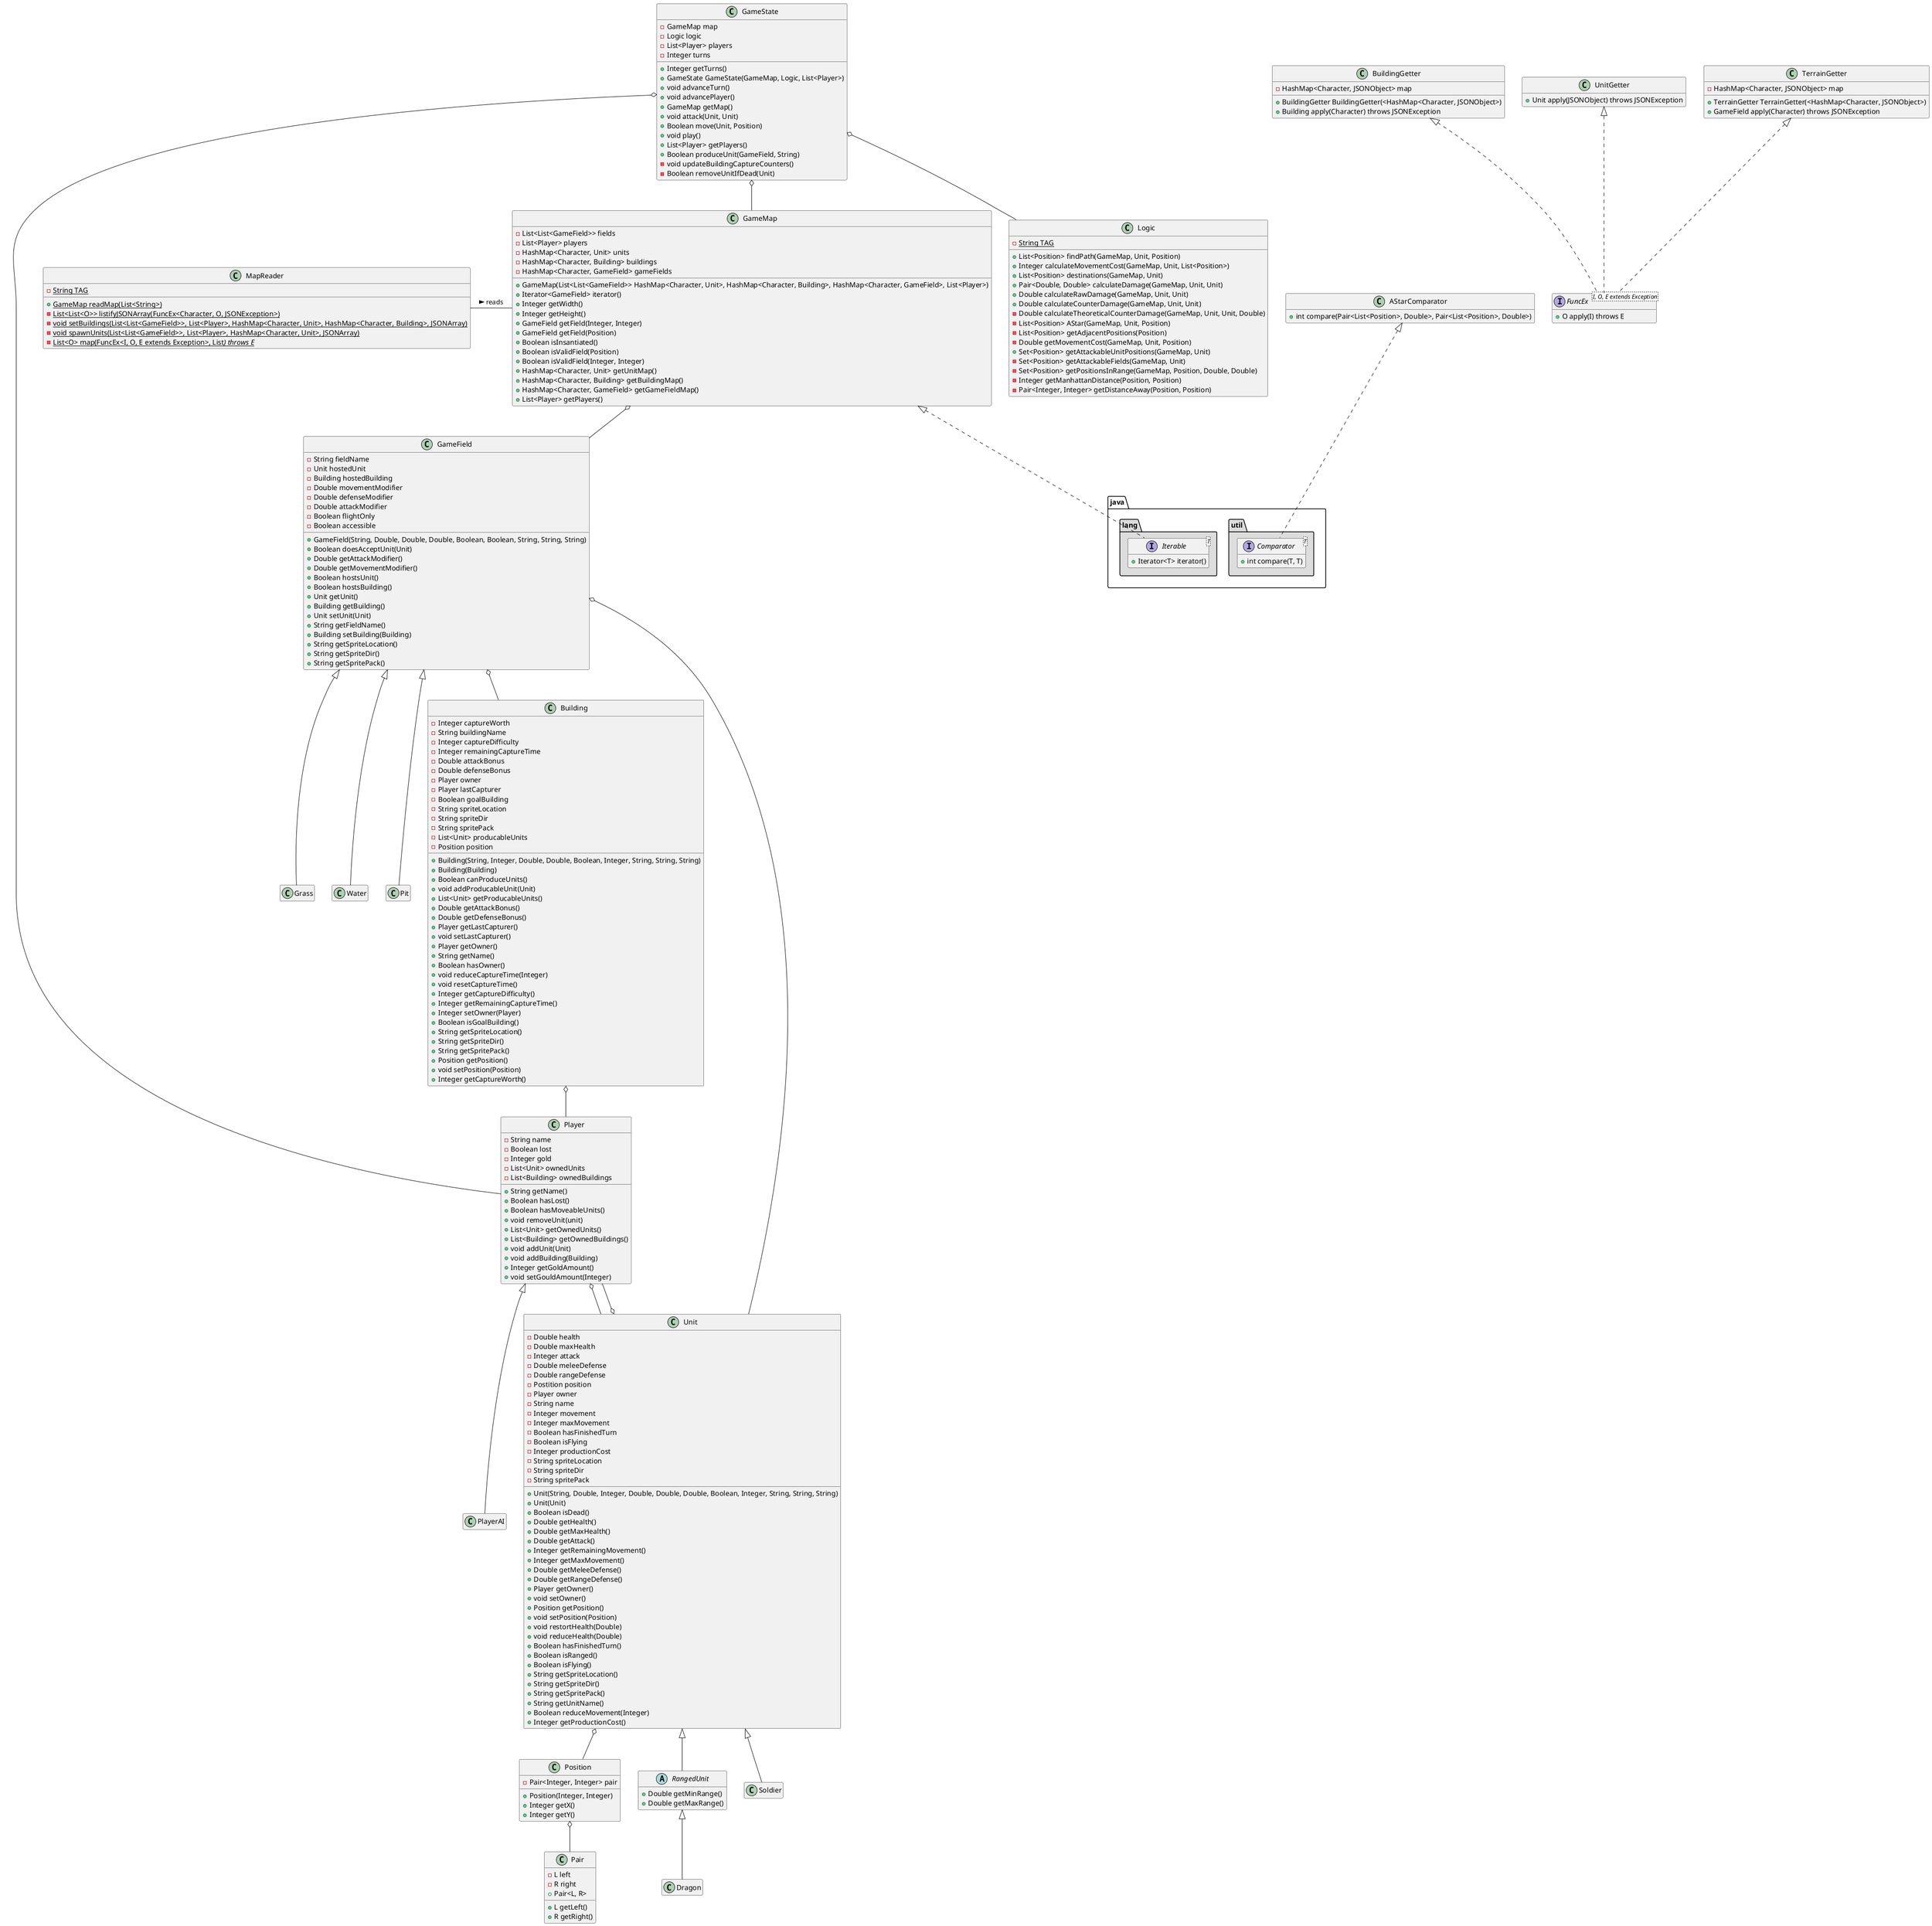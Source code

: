 @startuml
GameState o-- GameMap
GameState o-- Logic
GameState o-- Player
Building o-- Player
MapReader - GameMap : reads >
GameMap o-- GameField
GameMap <|.. java.lang.Iterable
GameField o-- Building
GameField o-- Unit
Position o-- Pair
Unit o-- Position
Unit o-- Player
Player o-- Unit
Player <|-- PlayerAI
Unit <|-- RangedUnit
RangedUnit <|-- Dragon
Unit <|-- Soldier
GameField <|-- Grass
GameField <|-- Water
GameField <|-- Pit
BuildingGetter <|.. FuncEx
UnitGetter <|.. FuncEx
TerrainGetter <|.. FuncEx
AStarComparator <|.. java.util.Comparator

class GameState {
      -GameMap map
      -Logic logic
      -List<Player> players
      -Integer turns
      +Integer getTurns()
      +GameState GameState(GameMap, Logic, List<Player>)
      +void advanceTurn()
      +void advancePlayer()
      +GameMap getMap()
      +void attack(Unit, Unit)
      +Boolean move(Unit, Position)
      +void play()
      +List<Player> getPlayers()
      +Boolean produceUnit(GameField, String)
      -void updateBuildingCaptureCounters()
      -Boolean removeUnitIfDead(Unit)
      
}

class GameMap {
      -List<List<GameField>> fields
      -List<Player> players
      -HashMap<Character, Unit> units
      -HashMap<Character, Building> buildings
      -HashMap<Character, GameField> gameFields
      +GameMap(List<List<GameField>> HashMap<Character, Unit>, HashMap<Character, Building>, HashMap<Character, GameField>, List<Player>)
      +Iterator<GameField> iterator()
      +Integer getWidth()
      +Integer getHeight()
      +GameField getField(Integer, Integer)
      +GameField getField(Position)
      +Boolean isInsantiated()
      +Boolean isValidField(Position)
      +Boolean isValidField(Integer, Integer)
      +HashMap<Character, Unit> getUnitMap()
      +HashMap<Character, Building> getBuildingMap()
      +HashMap<Character, GameField> getGameFieldMap()
      +List<Player> getPlayers()

}

namespace java.util #DDDDDD {
      interface Comparator<T> {
            +int compare(T, T)
      }     
}


namespace java.lang #DDDDDD {
      interface Iterable<T> {
            +Iterator<T> iterator()
      }	    
}

class Position {
      -Pair<Integer, Integer> pair
      +Position(Integer, Integer)
      +Integer getX()
      +Integer getY()
}

class MapReader {
      -String TAG {static}
      +GameMap readMap(List<String>) {static}
      -List<List<O>> listifyJSONArray(FuncEx<Character, O, JSONException>) {static}
      -void setBuildings(List<List<GameField>>, List<Player>, HashMap<Character, Unit>, HashMap<Character, Building>, JSONArray) {static}
      -void spawnUnits(List<List<GameField>>, List<Player>, HashMap<Character, Unit>, JSONArray) {static}
      -List<O> map(FuncEx<I, O, E extends Exception>, List<I>) throws E {static}
}

class BuildingGetter {
      -HashMap<Character, JSONObject> map
      +BuildingGetter BuildingGetter(<HashMap<Character, JSONObject>)
      +Building apply(Character) throws JSONException
}

class TerrainGetter {
      -HashMap<Character, JSONObject> map
      +TerrainGetter TerrainGetter(<HashMap<Character, JSONObject>)
      +GameField apply(Character) throws JSONException
}

class UnitGetter {
      +Unit apply(JSONObject) throws JSONException
}

interface FuncEx<I, O, E extends Exception> {
      +O apply(I) throws E
}

class Pair {
      -L left
      -R right
      +Pair<L, R>
      +L getLeft()
      +R getRight()
}

class Unit {	 
      -Double health
      -Double maxHealth
      -Integer attack
      -Double meleeDefense
      -Double rangeDefense
      -Postition position
      -Player owner
      -String name
      -Integer movement
      -Integer maxMovement
      -Boolean hasFinishedTurn
      -Boolean isFlying
      -Integer productionCost
      -String spriteLocation
      -String spriteDir
      -String spritePack
      +Unit(String, Double, Integer, Double, Double, Double, Boolean, Integer, String, String, String)
      +Unit(Unit)
      +Boolean isDead()
      +Double getHealth()
      +Double getMaxHealth()
      +Double getAttack()
      +Integer getRemainingMovement()			 	 
      +Integer getMaxMovement()			 	 
      +Double getMeleeDefense()
      +Double getRangeDefense()
      +Player getOwner()
      +void setOwner()
      +Position getPosition()
      +void setPosition(Position)
      +void restortHealth(Double)
      +void reduceHealth(Double)
      +Boolean hasFinishedTurn()
      +Boolean isRanged()
      +Boolean isFlying()
      +String getSpriteLocation()
      +String getSpriteDir()
      +String getSpritePack()
      +String getUnitName()
      +Boolean reduceMovement(Integer)
      +Integer getProductionCost()
}

class Logic {
      -String TAG {static}
      +List<Position> findPath(GameMap, Unit, Position)
      +Integer calculateMovementCost(GameMap, Unit, List<Position>)
      +List<Position> destinations(GameMap, Unit)
      +Pair<Double, Double> calculateDamage(GameMap, Unit, Unit)
      +Double calculateRawDamage(GameMap, Unit, Unit)
      +Double calculateCounterDamage(GameMap, Unit, Unit)
      -Double calculateTheoreticalCounterDamage(GameMap, Unit, Unit, Double)
      -List<Position> AStar(GameMap, Unit, Position)
      -List<Position> getAdjacentPositions(Position)
      -Double getMovementCost(GameMap, Unit, Position)
      +Set<Position> getAttackableUnitPositions(GameMap, Unit)
      -Set<Position> getAttackableFields(GameMap, Unit)
      -Set<Position> getPositionsInRange(GameMap, Position, Double, Double)
      -Integer getManhattanDistance(Position, Position)
      -Pair<Integer, Integer> getDistanceAway(Position, Position)
}

class AStarComparator {
      +int compare(Pair<List<Position>, Double>, Pair<List<Position>, Double>)
}

class Player {
      -String name
      -Boolean lost
      -Integer gold
      -List<Unit> ownedUnits
      -List<Building> ownedBuildings
      +String getName()
      +Boolean hasLost()
      +Boolean hasMoveableUnits()
      +void removeUnit(unit)
      +List<Unit> getOwnedUnits()
      +List<Building> getOwnedBuildings()      
      +void addUnit(Unit)
      +void addBuilding(Building)
      +Integer getGoldAmount()
      +void setGouldAmount(Integer)
}

class PlayerAI {
}

class Building {
      -Integer captureWorth
      -String buildingName
      -Integer captureDifficulty
      -Integer remainingCaptureTime
      -Double attackBonus
      -Double defenseBonus
      -Player owner
      -Player lastCapturer
      -Boolean goalBuilding
      -String spriteLocation
      -String spriteDir
      -String spritePack
      -List<Unit> producableUnits
      -Position position
      +Building(String, Integer, Double, Double, Boolean, Integer, String, String, String)
      +Building(Building)
      +Boolean canProduceUnits()
      +void addProducableUnit(Unit)
      +List<Unit> getProducableUnits()
      +Double getAttackBonus()
      +Double getDefenseBonus()
      +Player getLastCapturer()
      +void setLastCapturer()
      +Player getOwner()
      +String getName()
      +Boolean hasOwner()
      +void reduceCaptureTime(Integer)
      +void resetCaptureTime()
      +Integer getCaptureDifficulty()
      +Integer getRemainingCaptureTime()
      +Integer setOwner(Player)
      +Boolean isGoalBuilding()
      +String getSpriteLocation()
      +String getSpriteDir()
      +String getSpritePack()
      +Position getPosition()
      +void setPosition(Position)
      +Integer getCaptureWorth()
}

class GameField {
      -String fieldName
      -Unit hostedUnit
      -Building hostedBuilding
      -Double movementModifier
      -Double defenseModifier
      -Double attackModifier
      -Boolean flightOnly
      -Boolean accessible
      +GameField(String, Double, Double, Double, Boolean, Boolean, String, String, String)
      +Boolean doesAcceptUnit(Unit)
      +Double getAttackModifier()
      +Double getMovementModifier()
      +Boolean hostsUnit()
      +Boolean hostsBuilding()
      +Unit getUnit()
      +Building getBuilding()
      +Unit setUnit(Unit)
      +String getFieldName()
      +Building setBuilding(Building)
      +String getSpriteLocation()
      +String getSpriteDir()
      +String getSpritePack()
}

abstract class RangedUnit {
      +Double getMinRange()
      +Double getMaxRange()
}


hide empty members

@enduml